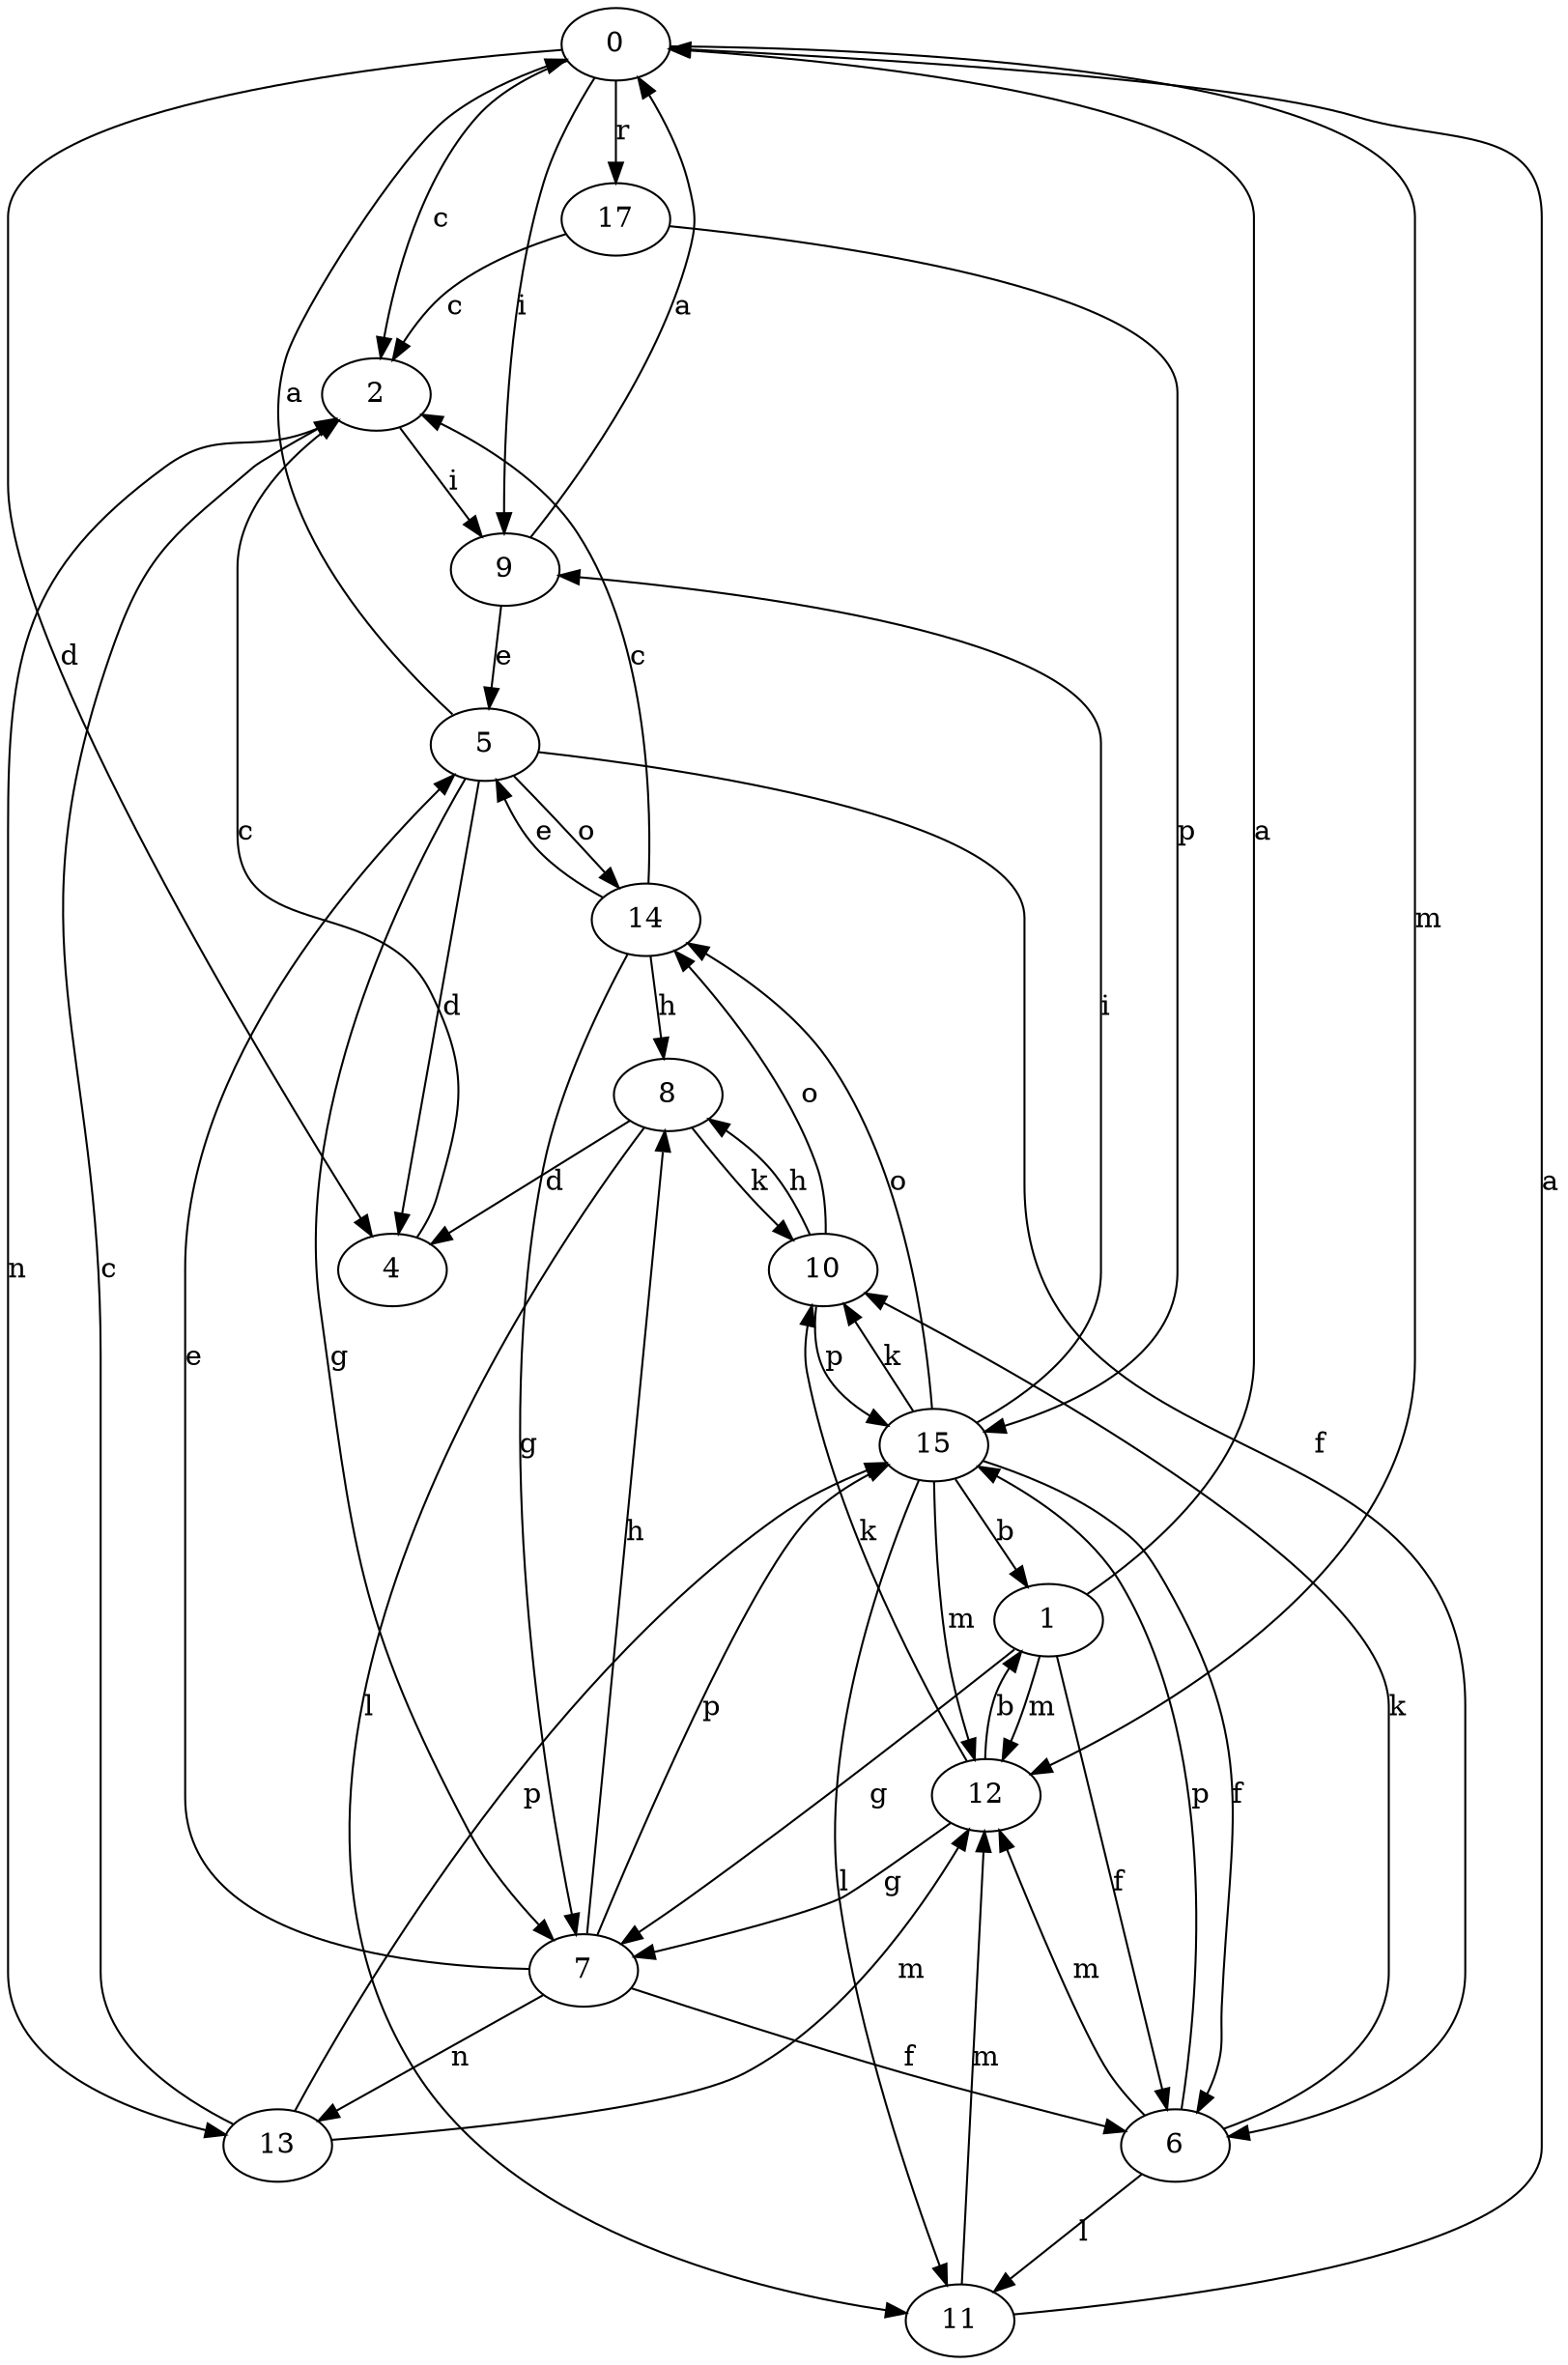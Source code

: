 strict digraph  {
0;
1;
2;
4;
5;
6;
7;
8;
9;
10;
11;
12;
13;
14;
15;
17;
0 -> 2  [label=c];
0 -> 4  [label=d];
0 -> 9  [label=i];
0 -> 12  [label=m];
0 -> 17  [label=r];
1 -> 0  [label=a];
1 -> 6  [label=f];
1 -> 7  [label=g];
1 -> 12  [label=m];
2 -> 9  [label=i];
2 -> 13  [label=n];
4 -> 2  [label=c];
5 -> 0  [label=a];
5 -> 4  [label=d];
5 -> 6  [label=f];
5 -> 7  [label=g];
5 -> 14  [label=o];
6 -> 10  [label=k];
6 -> 11  [label=l];
6 -> 12  [label=m];
6 -> 15  [label=p];
7 -> 5  [label=e];
7 -> 6  [label=f];
7 -> 8  [label=h];
7 -> 13  [label=n];
7 -> 15  [label=p];
8 -> 4  [label=d];
8 -> 10  [label=k];
8 -> 11  [label=l];
9 -> 0  [label=a];
9 -> 5  [label=e];
10 -> 8  [label=h];
10 -> 14  [label=o];
10 -> 15  [label=p];
11 -> 0  [label=a];
11 -> 12  [label=m];
12 -> 1  [label=b];
12 -> 7  [label=g];
12 -> 10  [label=k];
13 -> 2  [label=c];
13 -> 12  [label=m];
13 -> 15  [label=p];
14 -> 2  [label=c];
14 -> 5  [label=e];
14 -> 7  [label=g];
14 -> 8  [label=h];
15 -> 1  [label=b];
15 -> 6  [label=f];
15 -> 9  [label=i];
15 -> 10  [label=k];
15 -> 11  [label=l];
15 -> 12  [label=m];
15 -> 14  [label=o];
17 -> 2  [label=c];
17 -> 15  [label=p];
}
